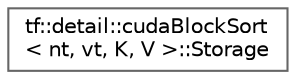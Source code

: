 digraph "类继承关系图"
{
 // LATEX_PDF_SIZE
  bgcolor="transparent";
  edge [fontname=Helvetica,fontsize=10,labelfontname=Helvetica,labelfontsize=10];
  node [fontname=Helvetica,fontsize=10,shape=box,height=0.2,width=0.4];
  rankdir="LR";
  Node0 [id="Node000000",label="tf::detail::cudaBlockSort\l\< nt, vt, K, V \>::Storage",height=0.2,width=0.4,color="grey40", fillcolor="white", style="filled",URL="$uniontf_1_1detail_1_1cuda_block_sort_1_1_storage.html",tooltip=" "];
}
